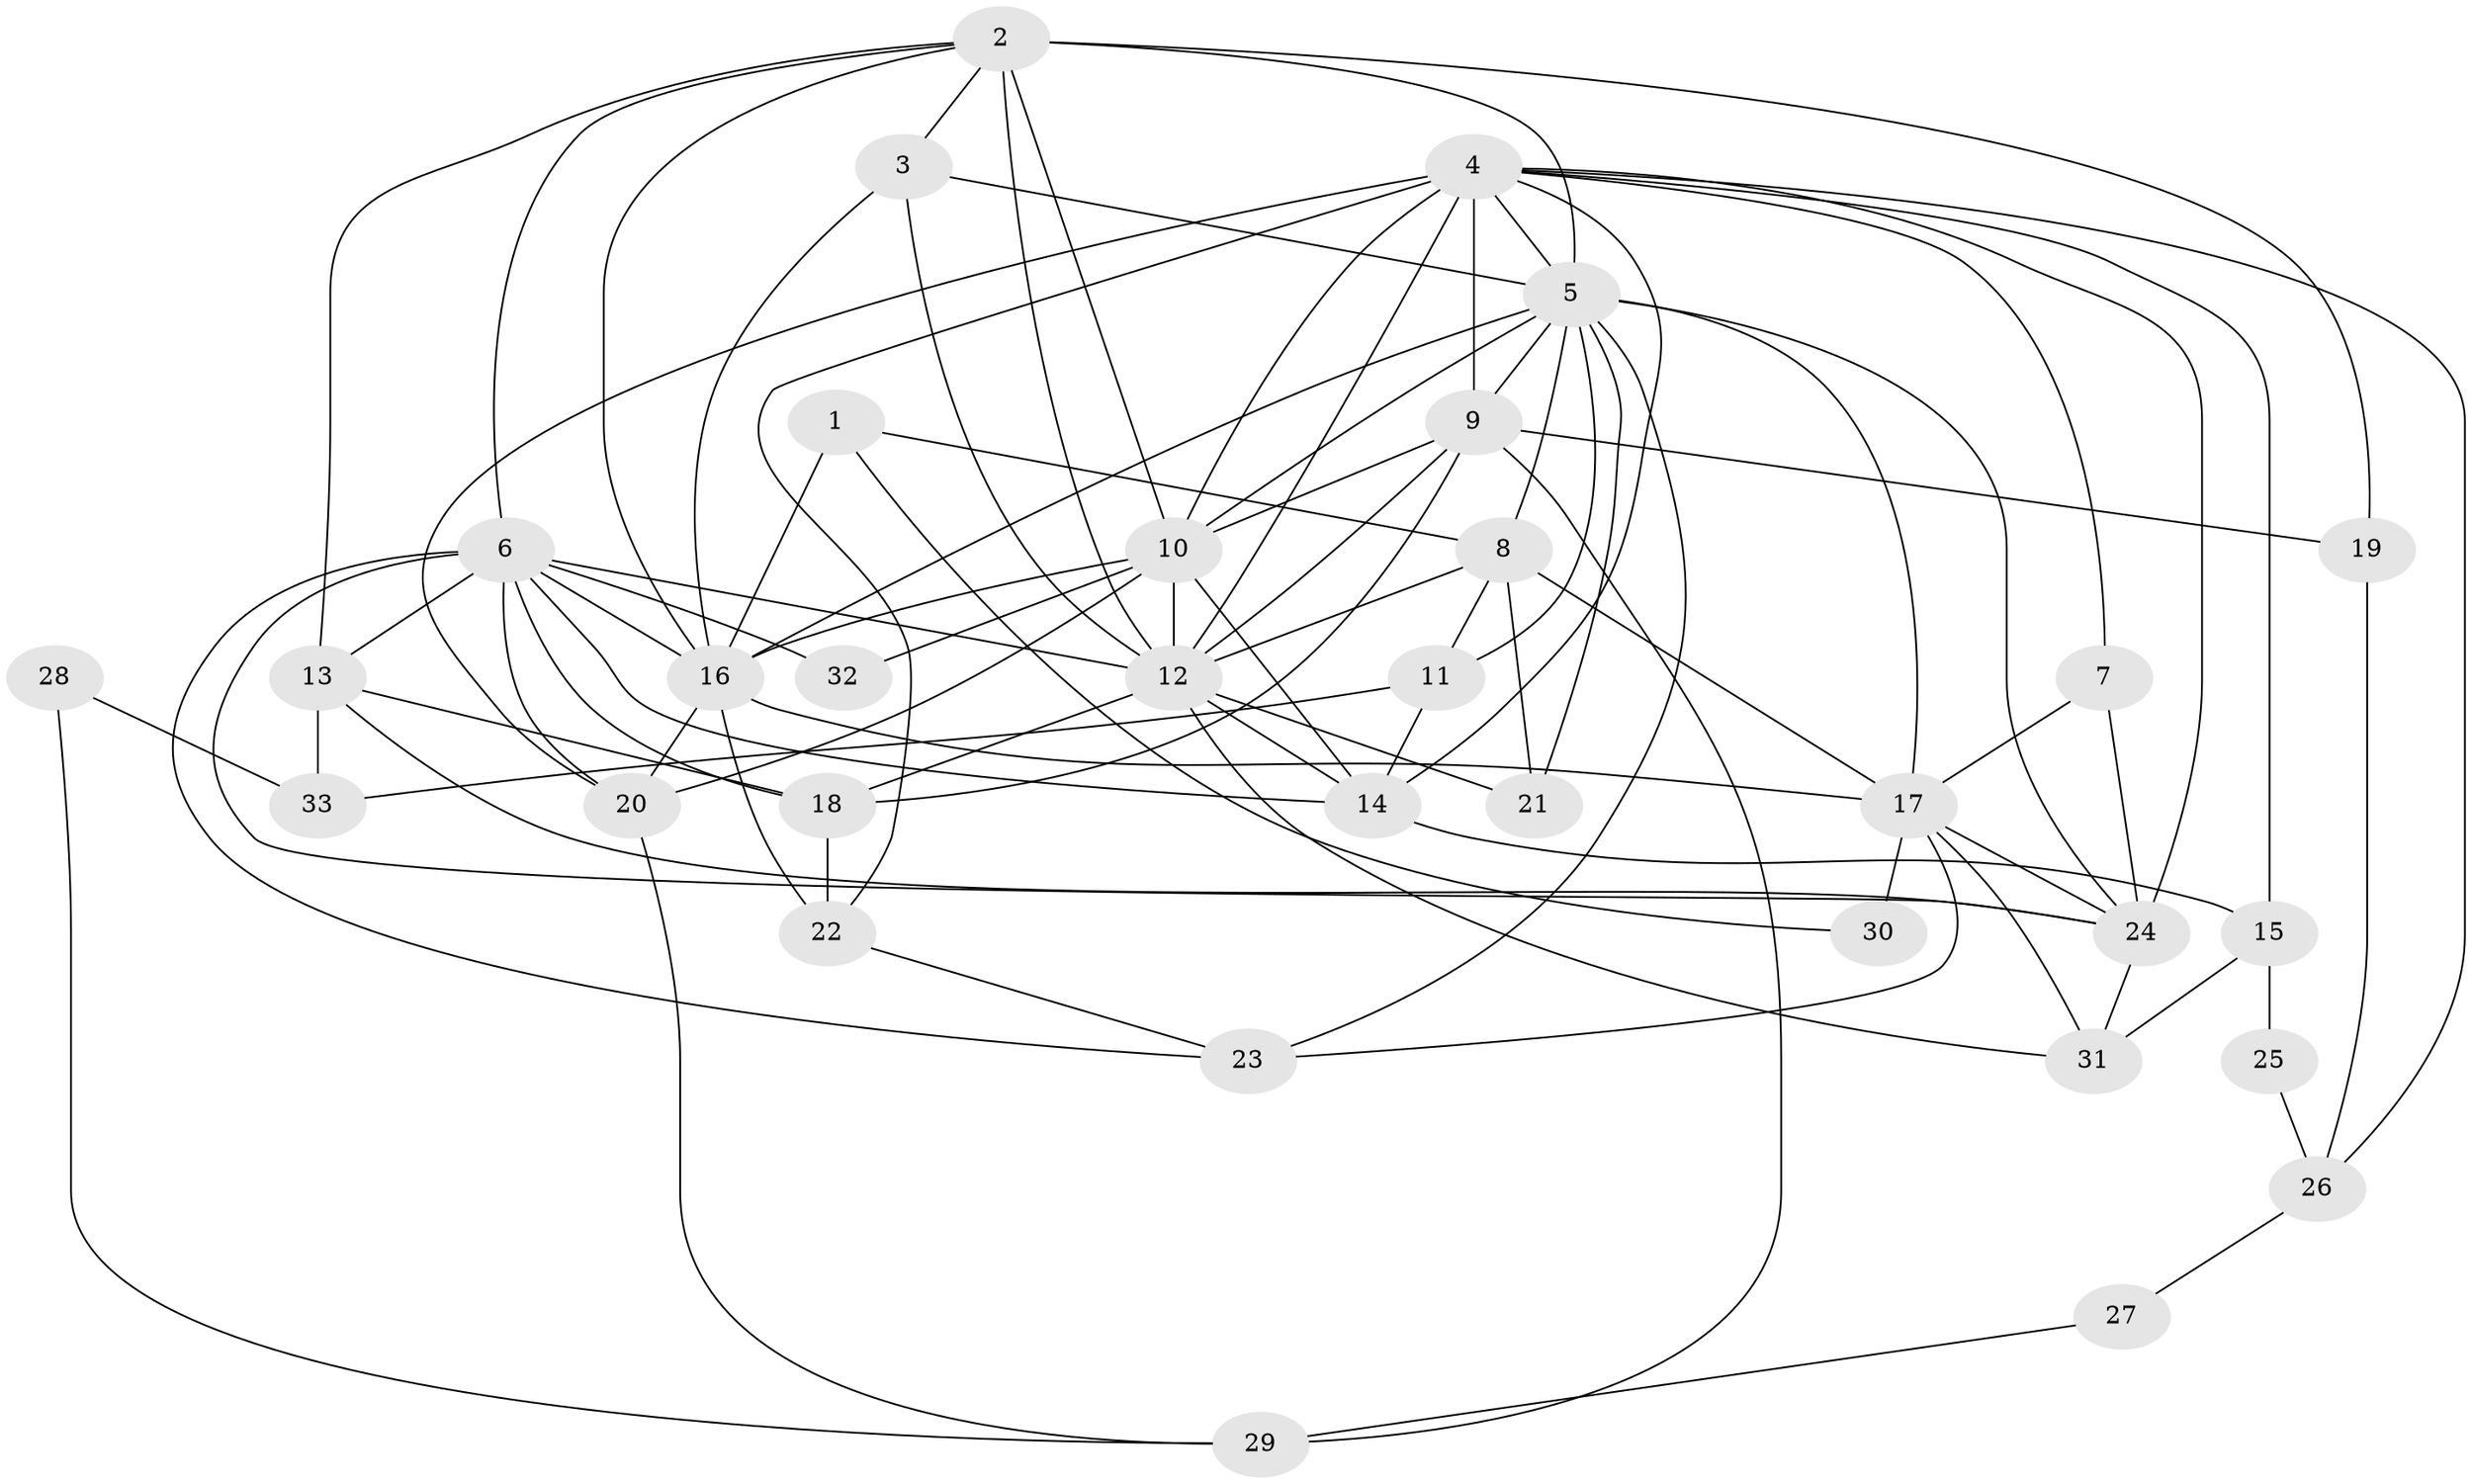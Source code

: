// original degree distribution, {3: 0.2345679012345679, 6: 0.09876543209876543, 5: 0.1728395061728395, 2: 0.1728395061728395, 4: 0.25925925925925924, 7: 0.037037037037037035, 8: 0.024691358024691357}
// Generated by graph-tools (version 1.1) at 2025/50/03/04/25 22:50:49]
// undirected, 33 vertices, 88 edges
graph export_dot {
  node [color=gray90,style=filled];
  1;
  2;
  3;
  4;
  5;
  6;
  7;
  8;
  9;
  10;
  11;
  12;
  13;
  14;
  15;
  16;
  17;
  18;
  19;
  20;
  21;
  22;
  23;
  24;
  25;
  26;
  27;
  28;
  29;
  30;
  31;
  32;
  33;
  1 -- 8 [weight=1.0];
  1 -- 16 [weight=1.0];
  1 -- 30 [weight=1.0];
  2 -- 3 [weight=1.0];
  2 -- 5 [weight=1.0];
  2 -- 6 [weight=1.0];
  2 -- 10 [weight=2.0];
  2 -- 12 [weight=1.0];
  2 -- 13 [weight=1.0];
  2 -- 16 [weight=1.0];
  2 -- 19 [weight=1.0];
  3 -- 5 [weight=2.0];
  3 -- 12 [weight=1.0];
  3 -- 16 [weight=1.0];
  4 -- 5 [weight=1.0];
  4 -- 7 [weight=1.0];
  4 -- 9 [weight=1.0];
  4 -- 10 [weight=2.0];
  4 -- 12 [weight=1.0];
  4 -- 14 [weight=1.0];
  4 -- 15 [weight=1.0];
  4 -- 20 [weight=1.0];
  4 -- 22 [weight=1.0];
  4 -- 24 [weight=1.0];
  4 -- 26 [weight=1.0];
  5 -- 8 [weight=1.0];
  5 -- 9 [weight=1.0];
  5 -- 10 [weight=1.0];
  5 -- 11 [weight=2.0];
  5 -- 16 [weight=1.0];
  5 -- 17 [weight=1.0];
  5 -- 21 [weight=1.0];
  5 -- 23 [weight=2.0];
  5 -- 24 [weight=1.0];
  6 -- 12 [weight=1.0];
  6 -- 13 [weight=1.0];
  6 -- 14 [weight=1.0];
  6 -- 16 [weight=2.0];
  6 -- 18 [weight=4.0];
  6 -- 20 [weight=1.0];
  6 -- 23 [weight=2.0];
  6 -- 24 [weight=2.0];
  6 -- 32 [weight=1.0];
  7 -- 17 [weight=1.0];
  7 -- 24 [weight=1.0];
  8 -- 11 [weight=1.0];
  8 -- 12 [weight=1.0];
  8 -- 17 [weight=1.0];
  8 -- 21 [weight=1.0];
  9 -- 10 [weight=2.0];
  9 -- 12 [weight=1.0];
  9 -- 18 [weight=2.0];
  9 -- 19 [weight=2.0];
  9 -- 29 [weight=1.0];
  10 -- 12 [weight=1.0];
  10 -- 14 [weight=1.0];
  10 -- 16 [weight=2.0];
  10 -- 20 [weight=1.0];
  10 -- 32 [weight=1.0];
  11 -- 14 [weight=1.0];
  11 -- 33 [weight=1.0];
  12 -- 14 [weight=1.0];
  12 -- 18 [weight=2.0];
  12 -- 21 [weight=1.0];
  12 -- 31 [weight=1.0];
  13 -- 18 [weight=1.0];
  13 -- 24 [weight=1.0];
  13 -- 33 [weight=1.0];
  14 -- 15 [weight=1.0];
  15 -- 25 [weight=1.0];
  15 -- 31 [weight=1.0];
  16 -- 17 [weight=1.0];
  16 -- 20 [weight=1.0];
  16 -- 22 [weight=2.0];
  17 -- 23 [weight=1.0];
  17 -- 24 [weight=1.0];
  17 -- 30 [weight=1.0];
  17 -- 31 [weight=1.0];
  18 -- 22 [weight=3.0];
  19 -- 26 [weight=1.0];
  20 -- 29 [weight=1.0];
  22 -- 23 [weight=1.0];
  24 -- 31 [weight=1.0];
  25 -- 26 [weight=1.0];
  26 -- 27 [weight=1.0];
  27 -- 29 [weight=1.0];
  28 -- 29 [weight=1.0];
  28 -- 33 [weight=1.0];
}
